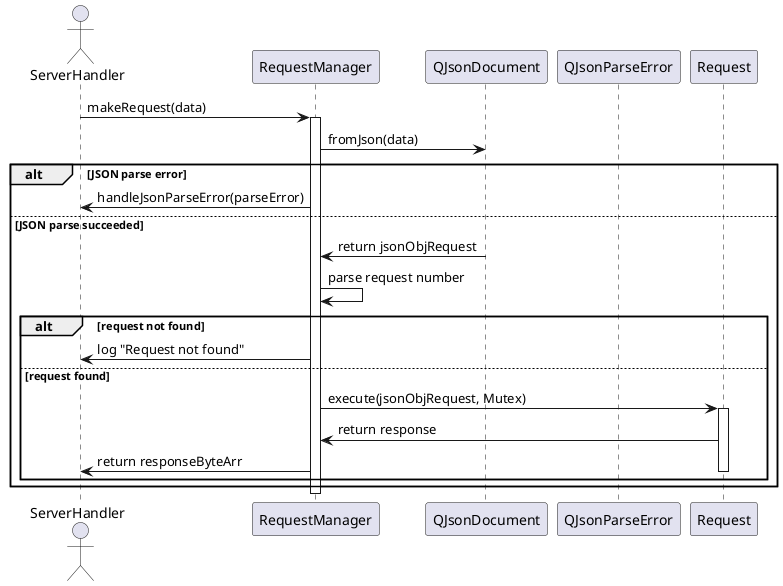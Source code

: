 @startuml
actor "ServerHandler" as SH
participant "RequestManager" as RM
participant "QJsonDocument" as JsonDoc
participant "QJsonParseError" as JsonError
participant "Request" as Req

SH -> RM: makeRequest(data)
activate RM
RM -> JsonDoc: fromJson(data)
alt JSON parse error
    RM -> SH: handleJsonParseError(parseError)
else JSON parse succeeded
    JsonDoc -> RM: return jsonObjRequest
    RM -> RM: parse request number
    alt request not found
        RM -> SH: log "Request not found"
    else request found
        RM -> Req: execute(jsonObjRequest, Mutex)
        activate Req
        Req -> RM: return response
        RM -> SH: return responseByteArr
        deactivate Req
    end
end
deactivate RM
@enduml